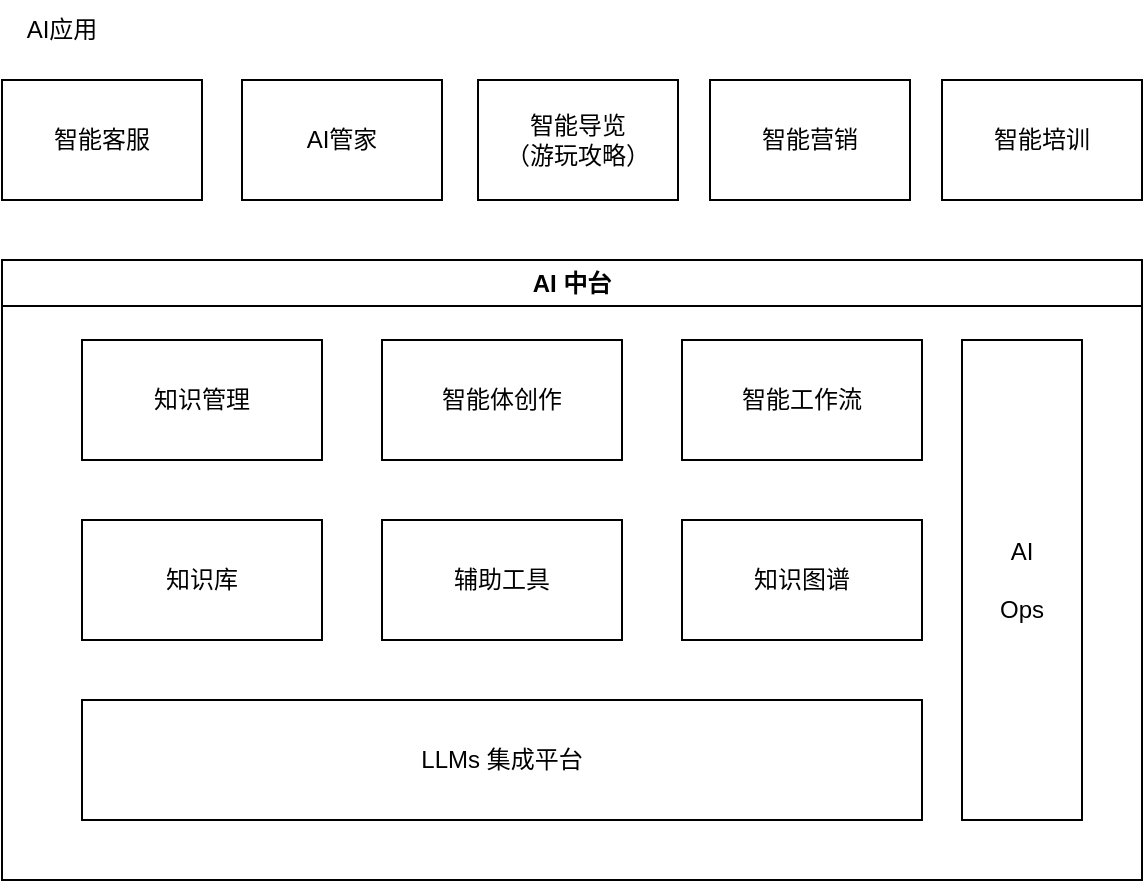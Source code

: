 <mxfile version="24.7.14">
  <diagram name="第 1 页" id="bjOaTMv2JxaxycG0B3VL">
    <mxGraphModel dx="1479" dy="728" grid="1" gridSize="10" guides="1" tooltips="1" connect="1" arrows="1" fold="1" page="1" pageScale="1" pageWidth="1169" pageHeight="827" math="0" shadow="0">
      <root>
        <mxCell id="0" />
        <mxCell id="1" parent="0" />
        <mxCell id="QQzgqRkcje8NJ6HFr3bM-1" value="知识管理" style="rounded=0;whiteSpace=wrap;html=1;" vertex="1" parent="1">
          <mxGeometry x="260" y="210" width="120" height="60" as="geometry" />
        </mxCell>
        <mxCell id="QQzgqRkcje8NJ6HFr3bM-2" value="智能体创作" style="rounded=0;whiteSpace=wrap;html=1;" vertex="1" parent="1">
          <mxGeometry x="410" y="210" width="120" height="60" as="geometry" />
        </mxCell>
        <mxCell id="QQzgqRkcje8NJ6HFr3bM-3" value="知识库" style="rounded=0;whiteSpace=wrap;html=1;" vertex="1" parent="1">
          <mxGeometry x="260" y="300" width="120" height="60" as="geometry" />
        </mxCell>
        <mxCell id="QQzgqRkcje8NJ6HFr3bM-4" value="智能工作流" style="rounded=0;whiteSpace=wrap;html=1;" vertex="1" parent="1">
          <mxGeometry x="560" y="210" width="120" height="60" as="geometry" />
        </mxCell>
        <mxCell id="QQzgqRkcje8NJ6HFr3bM-5" value="辅助工具" style="rounded=0;whiteSpace=wrap;html=1;" vertex="1" parent="1">
          <mxGeometry x="410" y="300" width="120" height="60" as="geometry" />
        </mxCell>
        <mxCell id="QQzgqRkcje8NJ6HFr3bM-6" value="知识图谱" style="rounded=0;whiteSpace=wrap;html=1;" vertex="1" parent="1">
          <mxGeometry x="560" y="300" width="120" height="60" as="geometry" />
        </mxCell>
        <mxCell id="QQzgqRkcje8NJ6HFr3bM-7" value="LLMs 集成平台" style="rounded=0;whiteSpace=wrap;html=1;" vertex="1" parent="1">
          <mxGeometry x="260" y="390" width="420" height="60" as="geometry" />
        </mxCell>
        <mxCell id="QQzgqRkcje8NJ6HFr3bM-8" value="AI&lt;div&gt;&lt;br&gt;&lt;/div&gt;&lt;div&gt;Ops&lt;/div&gt;" style="rounded=0;whiteSpace=wrap;html=1;" vertex="1" parent="1">
          <mxGeometry x="700" y="210" width="60" height="240" as="geometry" />
        </mxCell>
        <mxCell id="QQzgqRkcje8NJ6HFr3bM-9" value="AI 中台" style="swimlane;whiteSpace=wrap;html=1;" vertex="1" parent="1">
          <mxGeometry x="220" y="170" width="570" height="310" as="geometry" />
        </mxCell>
        <mxCell id="QQzgqRkcje8NJ6HFr3bM-10" value="智能客服" style="rounded=0;whiteSpace=wrap;html=1;" vertex="1" parent="1">
          <mxGeometry x="220" y="80" width="100" height="60" as="geometry" />
        </mxCell>
        <mxCell id="QQzgqRkcje8NJ6HFr3bM-11" value="AI管家" style="rounded=0;whiteSpace=wrap;html=1;" vertex="1" parent="1">
          <mxGeometry x="340" y="80" width="100" height="60" as="geometry" />
        </mxCell>
        <mxCell id="QQzgqRkcje8NJ6HFr3bM-12" value="智能导览&lt;div&gt;（游玩攻略）&lt;/div&gt;" style="rounded=0;whiteSpace=wrap;html=1;" vertex="1" parent="1">
          <mxGeometry x="458" y="80" width="100" height="60" as="geometry" />
        </mxCell>
        <mxCell id="QQzgqRkcje8NJ6HFr3bM-14" value="智能营销" style="rounded=0;whiteSpace=wrap;html=1;" vertex="1" parent="1">
          <mxGeometry x="574" y="80" width="100" height="60" as="geometry" />
        </mxCell>
        <mxCell id="QQzgqRkcje8NJ6HFr3bM-15" value="智能培训" style="rounded=0;whiteSpace=wrap;html=1;" vertex="1" parent="1">
          <mxGeometry x="690" y="80" width="100" height="60" as="geometry" />
        </mxCell>
        <mxCell id="QQzgqRkcje8NJ6HFr3bM-17" value="AI应用" style="text;html=1;align=center;verticalAlign=middle;whiteSpace=wrap;rounded=0;" vertex="1" parent="1">
          <mxGeometry x="220" y="40" width="60" height="30" as="geometry" />
        </mxCell>
      </root>
    </mxGraphModel>
  </diagram>
</mxfile>
